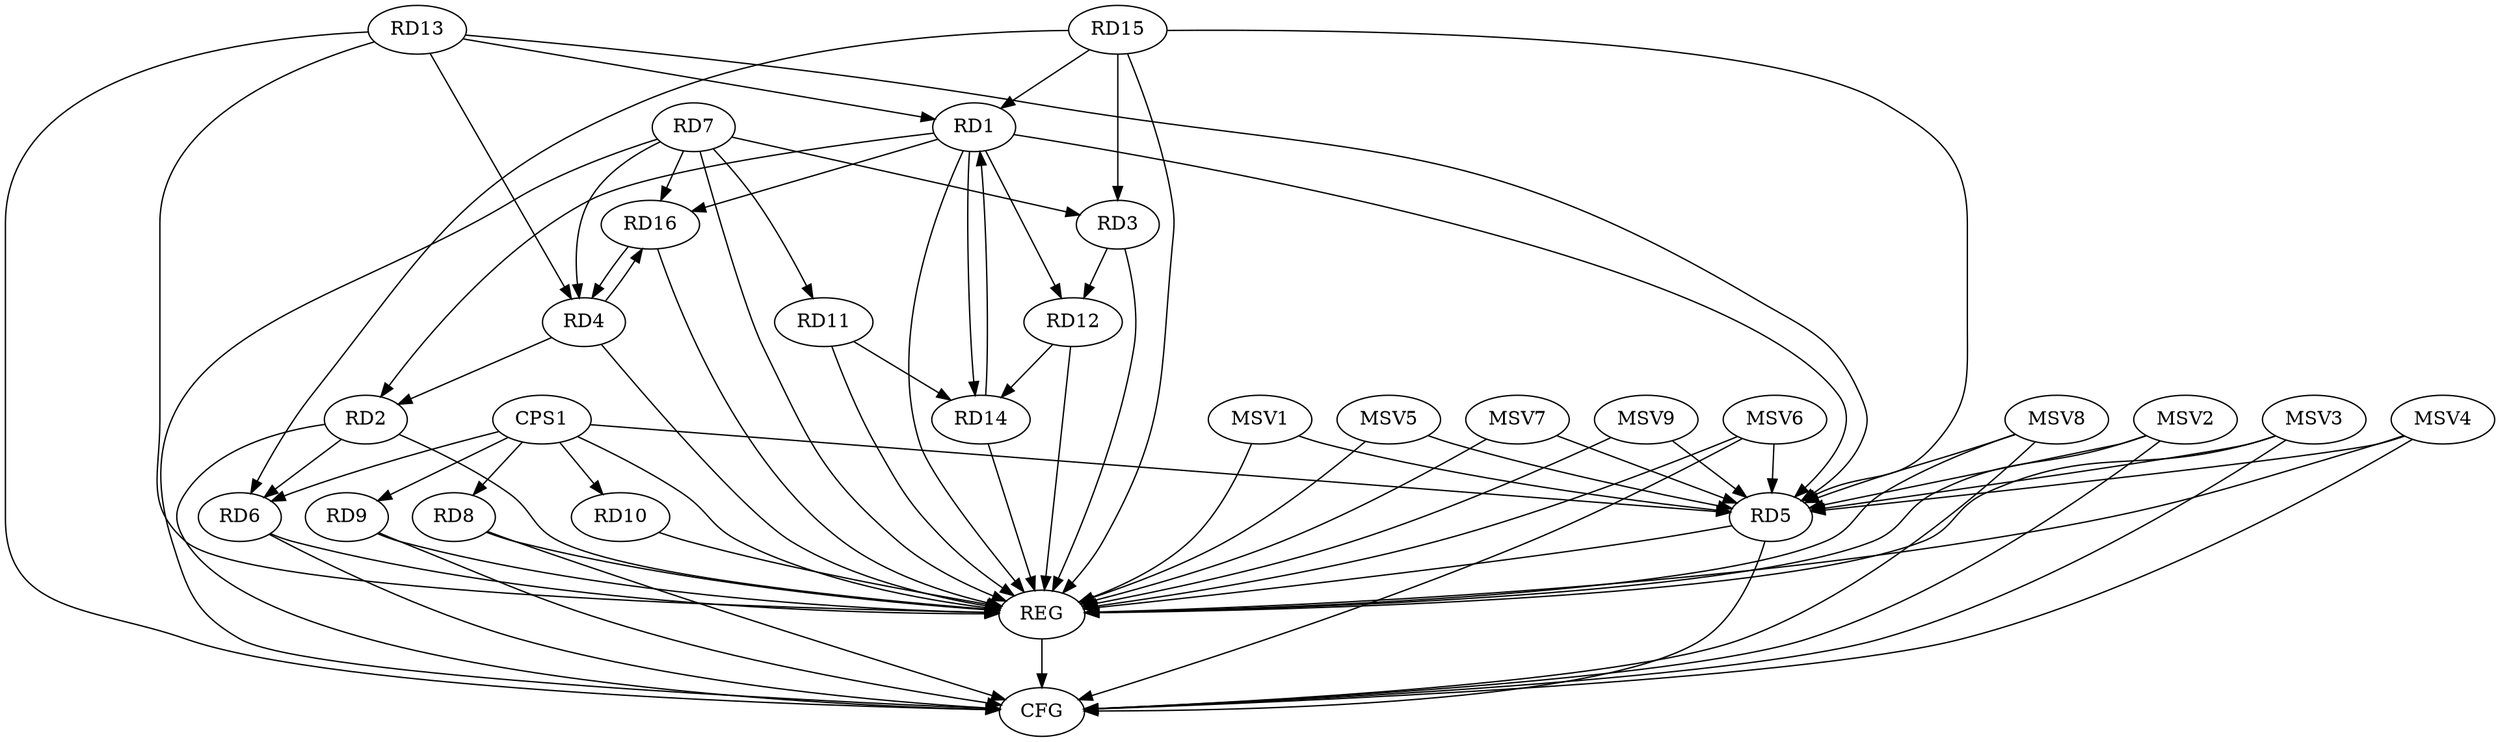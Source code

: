 strict digraph G {
  RD1 [ label="RD1" ];
  RD2 [ label="RD2" ];
  RD3 [ label="RD3" ];
  RD4 [ label="RD4" ];
  RD5 [ label="RD5" ];
  RD6 [ label="RD6" ];
  RD7 [ label="RD7" ];
  RD8 [ label="RD8" ];
  RD9 [ label="RD9" ];
  RD10 [ label="RD10" ];
  RD11 [ label="RD11" ];
  RD12 [ label="RD12" ];
  RD13 [ label="RD13" ];
  RD14 [ label="RD14" ];
  RD15 [ label="RD15" ];
  RD16 [ label="RD16" ];
  CPS1 [ label="CPS1" ];
  REG [ label="REG" ];
  CFG [ label="CFG" ];
  MSV1 [ label="MSV1" ];
  MSV2 [ label="MSV2" ];
  MSV3 [ label="MSV3" ];
  MSV4 [ label="MSV4" ];
  MSV5 [ label="MSV5" ];
  MSV6 [ label="MSV6" ];
  MSV7 [ label="MSV7" ];
  MSV8 [ label="MSV8" ];
  MSV9 [ label="MSV9" ];
  RD1 -> RD2;
  RD1 -> RD5;
  RD1 -> RD12;
  RD13 -> RD1;
  RD1 -> RD14;
  RD14 -> RD1;
  RD15 -> RD1;
  RD1 -> RD16;
  RD4 -> RD2;
  RD2 -> RD6;
  RD7 -> RD3;
  RD3 -> RD12;
  RD15 -> RD3;
  RD7 -> RD4;
  RD13 -> RD4;
  RD4 -> RD16;
  RD16 -> RD4;
  RD13 -> RD5;
  RD15 -> RD5;
  RD15 -> RD6;
  RD7 -> RD11;
  RD7 -> RD16;
  RD11 -> RD14;
  RD12 -> RD14;
  CPS1 -> RD5;
  CPS1 -> RD6;
  CPS1 -> RD8;
  CPS1 -> RD9;
  CPS1 -> RD10;
  RD1 -> REG;
  RD2 -> REG;
  RD3 -> REG;
  RD4 -> REG;
  RD5 -> REG;
  RD6 -> REG;
  RD7 -> REG;
  RD8 -> REG;
  RD9 -> REG;
  RD10 -> REG;
  RD11 -> REG;
  RD12 -> REG;
  RD13 -> REG;
  RD14 -> REG;
  RD15 -> REG;
  RD16 -> REG;
  CPS1 -> REG;
  RD7 -> CFG;
  RD8 -> CFG;
  RD2 -> CFG;
  RD6 -> CFG;
  RD9 -> CFG;
  RD5 -> CFG;
  RD13 -> CFG;
  REG -> CFG;
  MSV1 -> RD5;
  MSV1 -> REG;
  MSV2 -> RD5;
  MSV2 -> REG;
  MSV2 -> CFG;
  MSV3 -> RD5;
  MSV3 -> REG;
  MSV3 -> CFG;
  MSV4 -> RD5;
  MSV4 -> REG;
  MSV4 -> CFG;
  MSV5 -> RD5;
  MSV5 -> REG;
  MSV6 -> RD5;
  MSV7 -> RD5;
  MSV6 -> REG;
  MSV6 -> CFG;
  MSV7 -> REG;
  MSV8 -> RD5;
  MSV9 -> RD5;
  MSV8 -> REG;
  MSV8 -> CFG;
  MSV9 -> REG;
}
